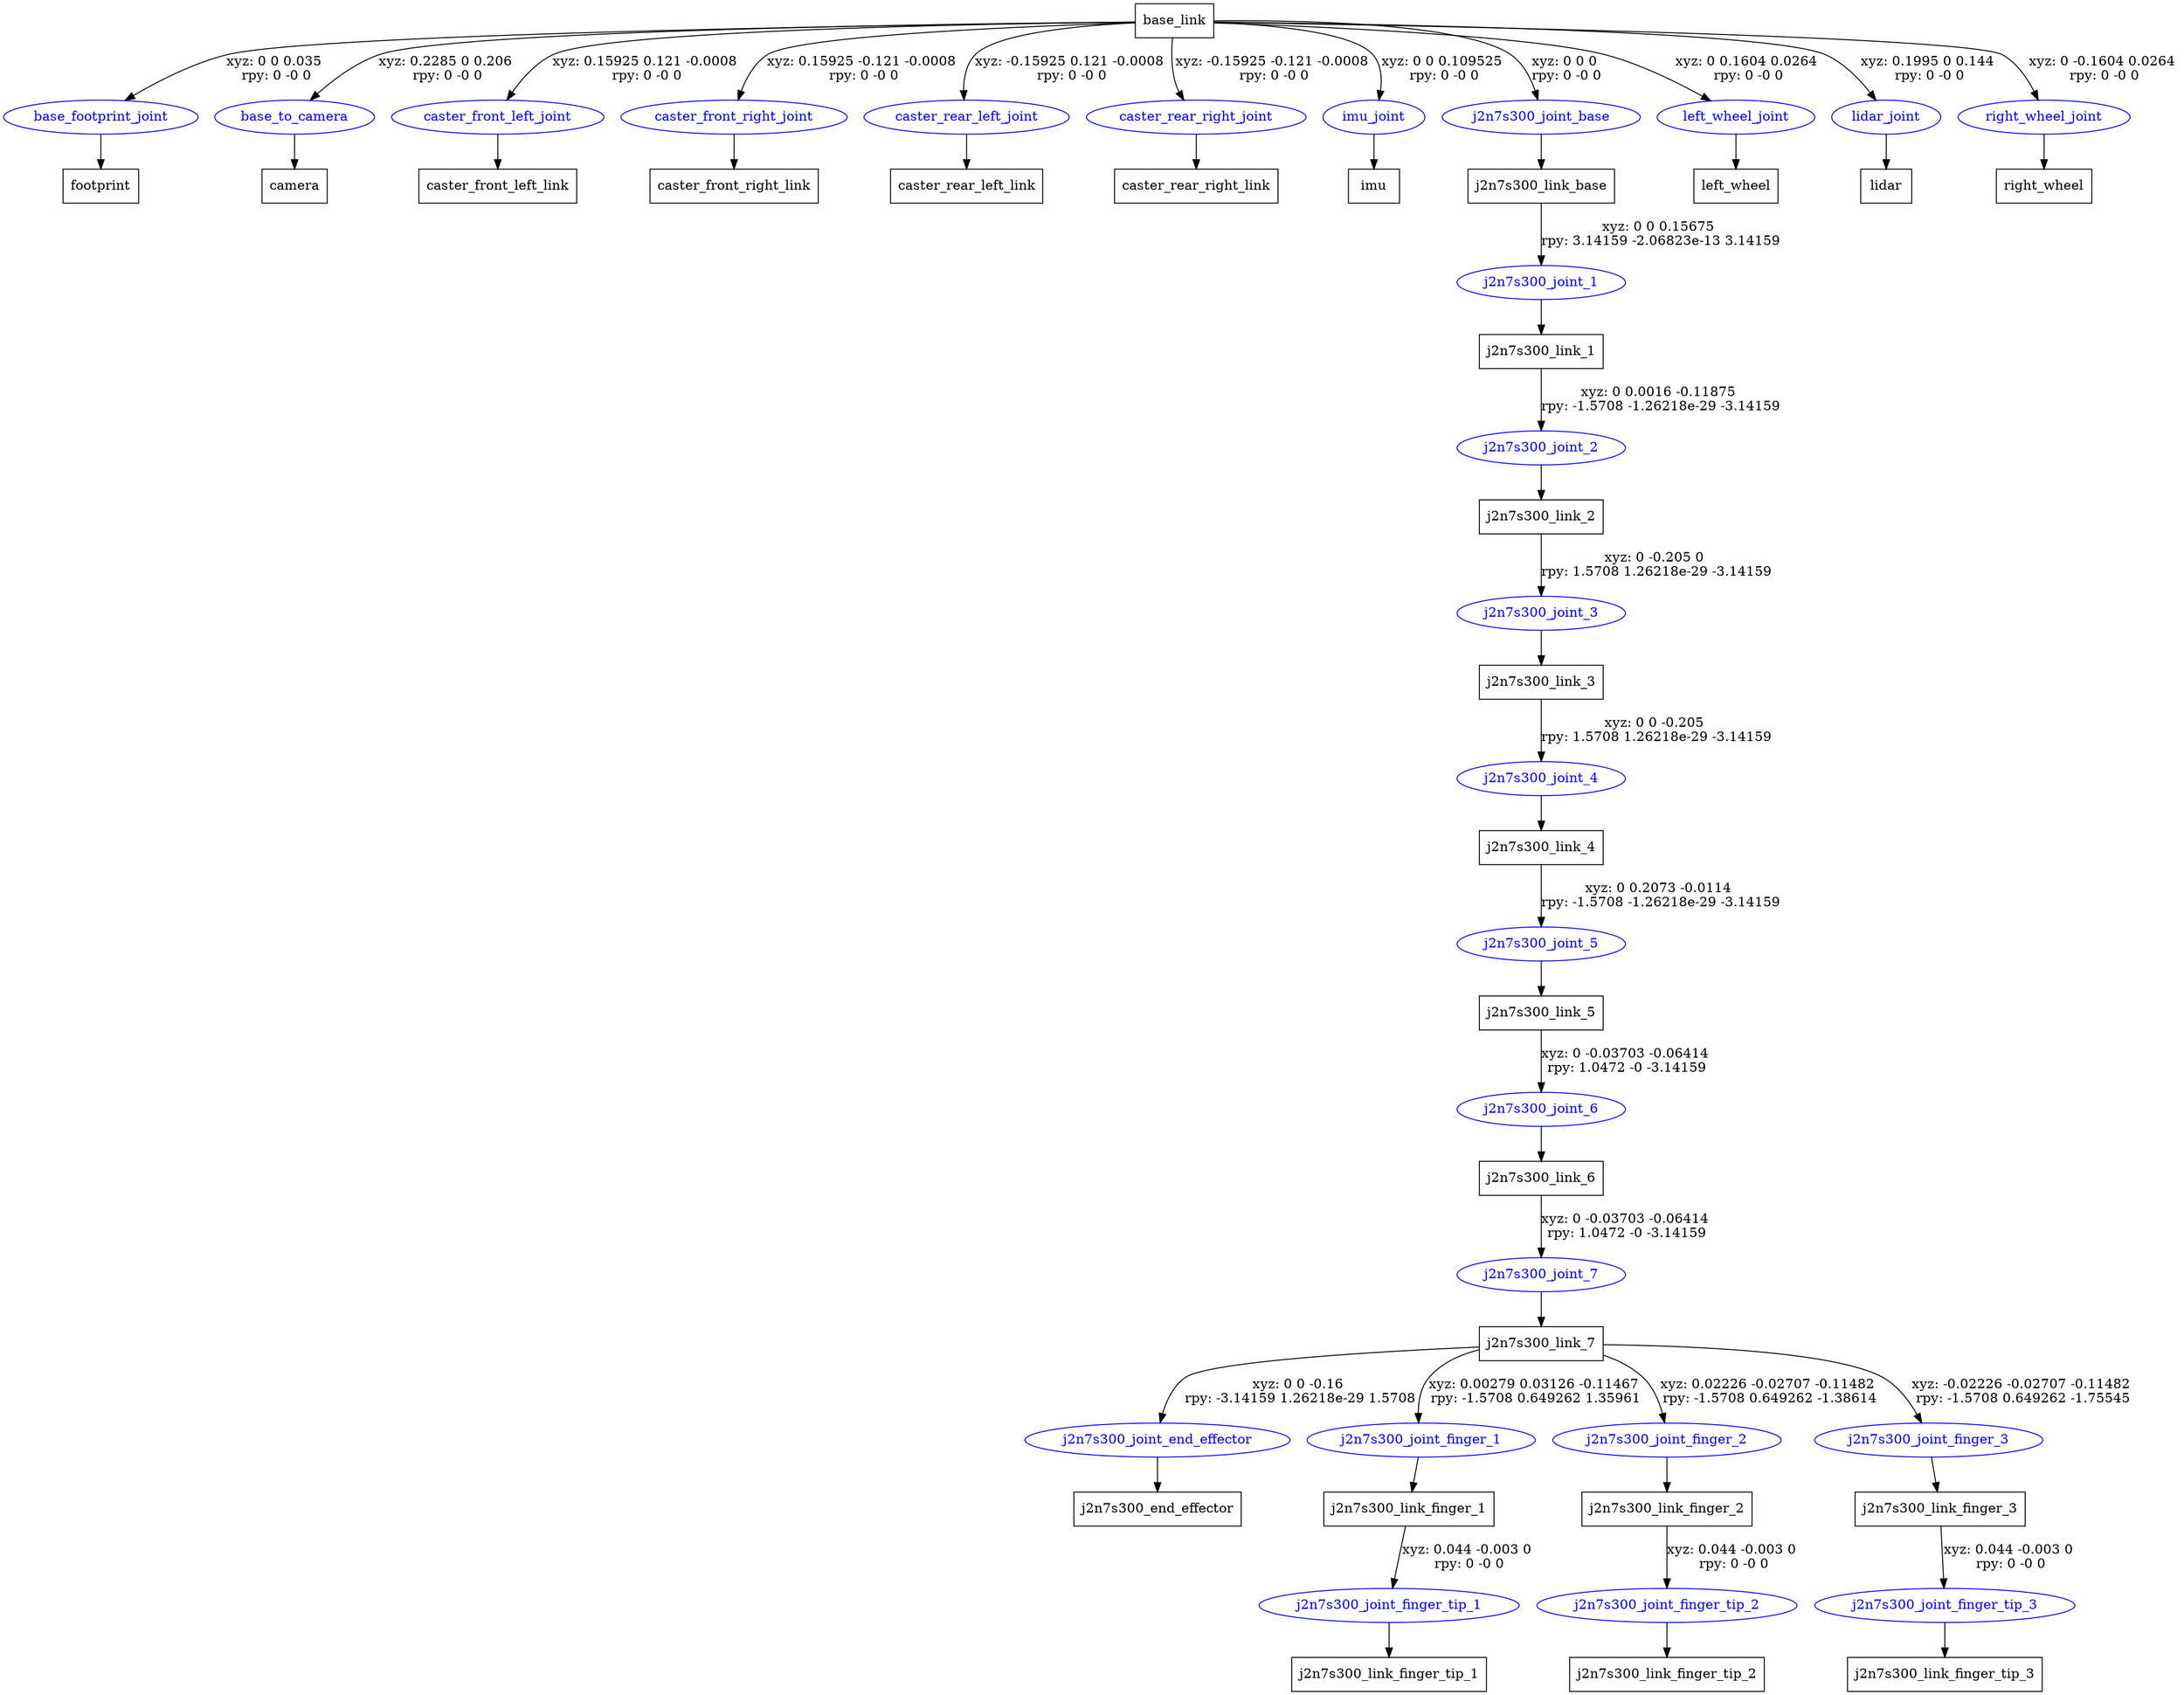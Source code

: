 digraph G {
node [shape=box];
"base_link" [label="base_link"];
"footprint" [label="footprint"];
"camera" [label="camera"];
"caster_front_left_link" [label="caster_front_left_link"];
"caster_front_right_link" [label="caster_front_right_link"];
"caster_rear_left_link" [label="caster_rear_left_link"];
"caster_rear_right_link" [label="caster_rear_right_link"];
"imu" [label="imu"];
"j2n7s300_link_base" [label="j2n7s300_link_base"];
"j2n7s300_link_1" [label="j2n7s300_link_1"];
"j2n7s300_link_2" [label="j2n7s300_link_2"];
"j2n7s300_link_3" [label="j2n7s300_link_3"];
"j2n7s300_link_4" [label="j2n7s300_link_4"];
"j2n7s300_link_5" [label="j2n7s300_link_5"];
"j2n7s300_link_6" [label="j2n7s300_link_6"];
"j2n7s300_link_7" [label="j2n7s300_link_7"];
"j2n7s300_end_effector" [label="j2n7s300_end_effector"];
"j2n7s300_link_finger_1" [label="j2n7s300_link_finger_1"];
"j2n7s300_link_finger_tip_1" [label="j2n7s300_link_finger_tip_1"];
"j2n7s300_link_finger_2" [label="j2n7s300_link_finger_2"];
"j2n7s300_link_finger_tip_2" [label="j2n7s300_link_finger_tip_2"];
"j2n7s300_link_finger_3" [label="j2n7s300_link_finger_3"];
"j2n7s300_link_finger_tip_3" [label="j2n7s300_link_finger_tip_3"];
"left_wheel" [label="left_wheel"];
"lidar" [label="lidar"];
"right_wheel" [label="right_wheel"];
node [shape=ellipse, color=blue, fontcolor=blue];
"base_link" -> "base_footprint_joint" [label="xyz: 0 0 0.035 \nrpy: 0 -0 0"]
"base_footprint_joint" -> "footprint"
"base_link" -> "base_to_camera" [label="xyz: 0.2285 0 0.206 \nrpy: 0 -0 0"]
"base_to_camera" -> "camera"
"base_link" -> "caster_front_left_joint" [label="xyz: 0.15925 0.121 -0.0008 \nrpy: 0 -0 0"]
"caster_front_left_joint" -> "caster_front_left_link"
"base_link" -> "caster_front_right_joint" [label="xyz: 0.15925 -0.121 -0.0008 \nrpy: 0 -0 0"]
"caster_front_right_joint" -> "caster_front_right_link"
"base_link" -> "caster_rear_left_joint" [label="xyz: -0.15925 0.121 -0.0008 \nrpy: 0 -0 0"]
"caster_rear_left_joint" -> "caster_rear_left_link"
"base_link" -> "caster_rear_right_joint" [label="xyz: -0.15925 -0.121 -0.0008 \nrpy: 0 -0 0"]
"caster_rear_right_joint" -> "caster_rear_right_link"
"base_link" -> "imu_joint" [label="xyz: 0 0 0.109525 \nrpy: 0 -0 0"]
"imu_joint" -> "imu"
"base_link" -> "j2n7s300_joint_base" [label="xyz: 0 0 0 \nrpy: 0 -0 0"]
"j2n7s300_joint_base" -> "j2n7s300_link_base"
"j2n7s300_link_base" -> "j2n7s300_joint_1" [label="xyz: 0 0 0.15675 \nrpy: 3.14159 -2.06823e-13 3.14159"]
"j2n7s300_joint_1" -> "j2n7s300_link_1"
"j2n7s300_link_1" -> "j2n7s300_joint_2" [label="xyz: 0 0.0016 -0.11875 \nrpy: -1.5708 -1.26218e-29 -3.14159"]
"j2n7s300_joint_2" -> "j2n7s300_link_2"
"j2n7s300_link_2" -> "j2n7s300_joint_3" [label="xyz: 0 -0.205 0 \nrpy: 1.5708 1.26218e-29 -3.14159"]
"j2n7s300_joint_3" -> "j2n7s300_link_3"
"j2n7s300_link_3" -> "j2n7s300_joint_4" [label="xyz: 0 0 -0.205 \nrpy: 1.5708 1.26218e-29 -3.14159"]
"j2n7s300_joint_4" -> "j2n7s300_link_4"
"j2n7s300_link_4" -> "j2n7s300_joint_5" [label="xyz: 0 0.2073 -0.0114 \nrpy: -1.5708 -1.26218e-29 -3.14159"]
"j2n7s300_joint_5" -> "j2n7s300_link_5"
"j2n7s300_link_5" -> "j2n7s300_joint_6" [label="xyz: 0 -0.03703 -0.06414 \nrpy: 1.0472 -0 -3.14159"]
"j2n7s300_joint_6" -> "j2n7s300_link_6"
"j2n7s300_link_6" -> "j2n7s300_joint_7" [label="xyz: 0 -0.03703 -0.06414 \nrpy: 1.0472 -0 -3.14159"]
"j2n7s300_joint_7" -> "j2n7s300_link_7"
"j2n7s300_link_7" -> "j2n7s300_joint_end_effector" [label="xyz: 0 0 -0.16 \nrpy: -3.14159 1.26218e-29 1.5708"]
"j2n7s300_joint_end_effector" -> "j2n7s300_end_effector"
"j2n7s300_link_7" -> "j2n7s300_joint_finger_1" [label="xyz: 0.00279 0.03126 -0.11467 \nrpy: -1.5708 0.649262 1.35961"]
"j2n7s300_joint_finger_1" -> "j2n7s300_link_finger_1"
"j2n7s300_link_finger_1" -> "j2n7s300_joint_finger_tip_1" [label="xyz: 0.044 -0.003 0 \nrpy: 0 -0 0"]
"j2n7s300_joint_finger_tip_1" -> "j2n7s300_link_finger_tip_1"
"j2n7s300_link_7" -> "j2n7s300_joint_finger_2" [label="xyz: 0.02226 -0.02707 -0.11482 \nrpy: -1.5708 0.649262 -1.38614"]
"j2n7s300_joint_finger_2" -> "j2n7s300_link_finger_2"
"j2n7s300_link_finger_2" -> "j2n7s300_joint_finger_tip_2" [label="xyz: 0.044 -0.003 0 \nrpy: 0 -0 0"]
"j2n7s300_joint_finger_tip_2" -> "j2n7s300_link_finger_tip_2"
"j2n7s300_link_7" -> "j2n7s300_joint_finger_3" [label="xyz: -0.02226 -0.02707 -0.11482 \nrpy: -1.5708 0.649262 -1.75545"]
"j2n7s300_joint_finger_3" -> "j2n7s300_link_finger_3"
"j2n7s300_link_finger_3" -> "j2n7s300_joint_finger_tip_3" [label="xyz: 0.044 -0.003 0 \nrpy: 0 -0 0"]
"j2n7s300_joint_finger_tip_3" -> "j2n7s300_link_finger_tip_3"
"base_link" -> "left_wheel_joint" [label="xyz: 0 0.1604 0.0264 \nrpy: 0 -0 0"]
"left_wheel_joint" -> "left_wheel"
"base_link" -> "lidar_joint" [label="xyz: 0.1995 0 0.144 \nrpy: 0 -0 0"]
"lidar_joint" -> "lidar"
"base_link" -> "right_wheel_joint" [label="xyz: 0 -0.1604 0.0264 \nrpy: 0 -0 0"]
"right_wheel_joint" -> "right_wheel"
}
